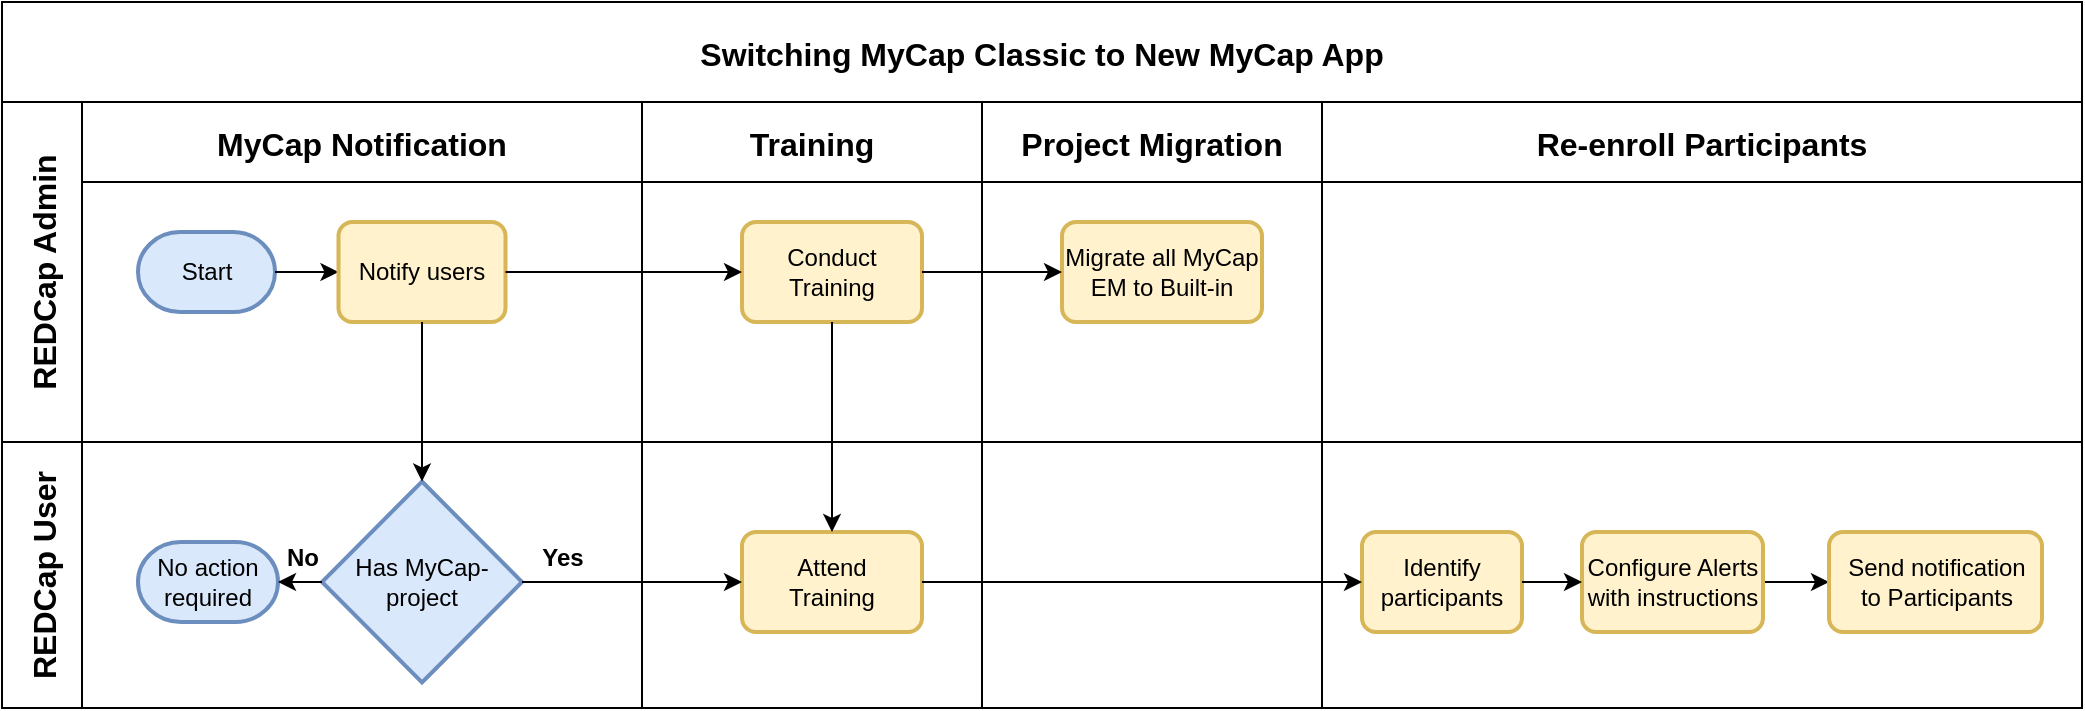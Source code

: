 <mxfile version="24.4.15" type="github">
  <diagram name="Page-1" id="wkQGDYJjsccqzzj5Fohd">
    <mxGraphModel dx="1418" dy="703" grid="1" gridSize="10" guides="1" tooltips="1" connect="1" arrows="1" fold="1" page="1" pageScale="1" pageWidth="1100" pageHeight="850" math="0" shadow="0">
      <root>
        <mxCell id="0" />
        <mxCell id="1" parent="0" />
        <mxCell id="8OKDDaI05LE1G_95-_yh-1" value="Switching MyCap Classic to New MyCap App" style="shape=table;childLayout=tableLayout;startSize=50;collapsible=0;recursiveResize=0;expand=0;fontSize=16;fontStyle=1" vertex="1" parent="1">
          <mxGeometry x="50" y="80" width="1040" height="353" as="geometry" />
        </mxCell>
        <mxCell id="8OKDDaI05LE1G_95-_yh-2" value="REDCap Admin" style="shape=tableRow;horizontal=0;swimlaneHead=0;swimlaneBody=0;top=0;left=0;strokeColor=inherit;bottom=0;right=0;dropTarget=0;fontStyle=1;fillColor=none;points=[[0,0.5],[1,0.5]];portConstraint=eastwest;startSize=40;collapsible=0;recursiveResize=0;expand=0;fontSize=16;" vertex="1" parent="8OKDDaI05LE1G_95-_yh-1">
          <mxGeometry y="50" width="1040" height="170" as="geometry" />
        </mxCell>
        <mxCell id="8OKDDaI05LE1G_95-_yh-43" value="MyCap Notification" style="swimlane;swimlaneHead=0;swimlaneBody=0;fontStyle=1;strokeColor=inherit;connectable=0;fillColor=none;startSize=40;collapsible=0;recursiveResize=0;expand=0;fontSize=16;" vertex="1" parent="8OKDDaI05LE1G_95-_yh-2">
          <mxGeometry x="40" width="280" height="170" as="geometry">
            <mxRectangle width="280" height="170" as="alternateBounds" />
          </mxGeometry>
        </mxCell>
        <mxCell id="8OKDDaI05LE1G_95-_yh-14" value="Start" style="strokeWidth=2;html=1;shape=mxgraph.flowchart.terminator;whiteSpace=wrap;fillColor=#dae8fc;strokeColor=#6c8ebf;" vertex="1" parent="8OKDDaI05LE1G_95-_yh-43">
          <mxGeometry x="28" y="65" width="68.5" height="40" as="geometry" />
        </mxCell>
        <mxCell id="8OKDDaI05LE1G_95-_yh-37" value="" style="endArrow=classic;html=1;rounded=0;entryX=0;entryY=0.5;entryDx=0;entryDy=0;" edge="1" parent="8OKDDaI05LE1G_95-_yh-43" source="8OKDDaI05LE1G_95-_yh-14" target="8OKDDaI05LE1G_95-_yh-19">
          <mxGeometry width="50" height="50" relative="1" as="geometry">
            <mxPoint x="246.5" y="180" as="sourcePoint" />
            <mxPoint x="296.5" y="130" as="targetPoint" />
          </mxGeometry>
        </mxCell>
        <mxCell id="8OKDDaI05LE1G_95-_yh-19" value="Notify users " style="rounded=1;whiteSpace=wrap;html=1;absoluteArcSize=1;arcSize=14;strokeWidth=2;fillColor=#fff2cc;strokeColor=#d6b656;" vertex="1" parent="8OKDDaI05LE1G_95-_yh-43">
          <mxGeometry x="128.25" y="60" width="83.5" height="50" as="geometry" />
        </mxCell>
        <mxCell id="8OKDDaI05LE1G_95-_yh-3" value="Training" style="swimlane;swimlaneHead=0;swimlaneBody=0;fontStyle=1;strokeColor=inherit;connectable=0;fillColor=none;startSize=40;collapsible=0;recursiveResize=0;expand=0;fontSize=16;" vertex="1" parent="8OKDDaI05LE1G_95-_yh-2">
          <mxGeometry x="320" width="170" height="170" as="geometry">
            <mxRectangle width="170" height="170" as="alternateBounds" />
          </mxGeometry>
        </mxCell>
        <mxCell id="8OKDDaI05LE1G_95-_yh-49" value="Conduct Training" style="rounded=1;whiteSpace=wrap;html=1;absoluteArcSize=1;arcSize=14;strokeWidth=2;fillColor=#fff2cc;strokeColor=#d6b656;" vertex="1" parent="8OKDDaI05LE1G_95-_yh-3">
          <mxGeometry x="50" y="60" width="90" height="50" as="geometry" />
        </mxCell>
        <mxCell id="8OKDDaI05LE1G_95-_yh-4" value="Project Migration" style="swimlane;swimlaneHead=0;swimlaneBody=0;fontStyle=1;strokeColor=inherit;connectable=0;fillColor=none;startSize=40;collapsible=0;recursiveResize=0;expand=0;fontSize=16;" vertex="1" parent="8OKDDaI05LE1G_95-_yh-2">
          <mxGeometry x="490" width="170" height="170" as="geometry">
            <mxRectangle width="170" height="170" as="alternateBounds" />
          </mxGeometry>
        </mxCell>
        <mxCell id="8OKDDaI05LE1G_95-_yh-29" value="Migrate all MyCap EM to Built-in" style="rounded=1;whiteSpace=wrap;html=1;absoluteArcSize=1;arcSize=14;strokeWidth=2;fillColor=#fff2cc;strokeColor=#d6b656;" vertex="1" parent="8OKDDaI05LE1G_95-_yh-4">
          <mxGeometry x="40" y="60" width="100" height="50" as="geometry" />
        </mxCell>
        <mxCell id="8OKDDaI05LE1G_95-_yh-5" value="Re-enroll Participants" style="swimlane;swimlaneHead=0;swimlaneBody=0;fontStyle=1;strokeColor=inherit;connectable=0;fillColor=none;startSize=40;collapsible=0;recursiveResize=0;expand=0;fontSize=16;" vertex="1" parent="8OKDDaI05LE1G_95-_yh-2">
          <mxGeometry x="660" width="380" height="170" as="geometry">
            <mxRectangle width="380" height="170" as="alternateBounds" />
          </mxGeometry>
        </mxCell>
        <mxCell id="8OKDDaI05LE1G_95-_yh-32" value="" style="endArrow=classic;html=1;rounded=0;exitX=1;exitY=0.5;exitDx=0;exitDy=0;entryX=0;entryY=0.5;entryDx=0;entryDy=0;" edge="1" parent="8OKDDaI05LE1G_95-_yh-2" source="8OKDDaI05LE1G_95-_yh-19" target="8OKDDaI05LE1G_95-_yh-49">
          <mxGeometry width="50" height="50" relative="1" as="geometry">
            <mxPoint x="258" y="180" as="sourcePoint" />
            <mxPoint x="358" y="85" as="targetPoint" />
          </mxGeometry>
        </mxCell>
        <mxCell id="8OKDDaI05LE1G_95-_yh-51" value="" style="endArrow=classic;html=1;rounded=0;exitX=1;exitY=0.5;exitDx=0;exitDy=0;entryX=0;entryY=0.5;entryDx=0;entryDy=0;" edge="1" parent="8OKDDaI05LE1G_95-_yh-2" source="8OKDDaI05LE1G_95-_yh-49" target="8OKDDaI05LE1G_95-_yh-29">
          <mxGeometry width="50" height="50" relative="1" as="geometry">
            <mxPoint x="500" y="160" as="sourcePoint" />
            <mxPoint x="550" y="110" as="targetPoint" />
          </mxGeometry>
        </mxCell>
        <mxCell id="8OKDDaI05LE1G_95-_yh-6" value="REDCap User" style="shape=tableRow;horizontal=0;swimlaneHead=0;swimlaneBody=0;top=0;left=0;strokeColor=inherit;bottom=0;right=0;dropTarget=0;fontStyle=1;fillColor=none;points=[[0,0.5],[1,0.5]];portConstraint=eastwest;startSize=40;collapsible=0;recursiveResize=0;expand=0;fontSize=16;" vertex="1" parent="8OKDDaI05LE1G_95-_yh-1">
          <mxGeometry y="220" width="1040" height="133" as="geometry" />
        </mxCell>
        <mxCell id="8OKDDaI05LE1G_95-_yh-44" style="swimlane;swimlaneHead=0;swimlaneBody=0;fontStyle=0;connectable=0;strokeColor=inherit;fillColor=none;startSize=0;collapsible=0;recursiveResize=0;expand=0;fontSize=16;" vertex="1" parent="8OKDDaI05LE1G_95-_yh-6">
          <mxGeometry x="40" width="280" height="133" as="geometry">
            <mxRectangle width="280" height="133" as="alternateBounds" />
          </mxGeometry>
        </mxCell>
        <mxCell id="8OKDDaI05LE1G_95-_yh-15" value="Has MyCap-project" style="strokeWidth=2;html=1;shape=mxgraph.flowchart.decision;whiteSpace=wrap;fillColor=#dae8fc;strokeColor=#6c8ebf;" vertex="1" parent="8OKDDaI05LE1G_95-_yh-44">
          <mxGeometry x="120" y="19.75" width="100" height="100.5" as="geometry" />
        </mxCell>
        <mxCell id="8OKDDaI05LE1G_95-_yh-23" value="No action required" style="strokeWidth=2;html=1;shape=mxgraph.flowchart.terminator;whiteSpace=wrap;fillColor=#dae8fc;strokeColor=#6c8ebf;" vertex="1" parent="8OKDDaI05LE1G_95-_yh-44">
          <mxGeometry x="28" y="50" width="70" height="40" as="geometry" />
        </mxCell>
        <mxCell id="8OKDDaI05LE1G_95-_yh-25" value="" style="endArrow=classic;html=1;rounded=0;exitX=0;exitY=0.5;exitDx=0;exitDy=0;exitPerimeter=0;" edge="1" parent="8OKDDaI05LE1G_95-_yh-44" source="8OKDDaI05LE1G_95-_yh-15">
          <mxGeometry width="50" height="50" relative="1" as="geometry">
            <mxPoint x="518" y="60" as="sourcePoint" />
            <mxPoint x="98" y="70" as="targetPoint" />
          </mxGeometry>
        </mxCell>
        <mxCell id="8OKDDaI05LE1G_95-_yh-31" value="No" style="text;html=1;align=center;verticalAlign=middle;resizable=0;points=[];autosize=1;strokeColor=none;fillColor=none;fontStyle=1" vertex="1" parent="8OKDDaI05LE1G_95-_yh-44">
          <mxGeometry x="90" y="43" width="40" height="30" as="geometry" />
        </mxCell>
        <mxCell id="8OKDDaI05LE1G_95-_yh-30" value="Yes" style="text;html=1;align=center;verticalAlign=middle;resizable=0;points=[];autosize=1;strokeColor=none;fillColor=none;fontStyle=1" vertex="1" parent="8OKDDaI05LE1G_95-_yh-44">
          <mxGeometry x="220" y="43" width="40" height="30" as="geometry" />
        </mxCell>
        <mxCell id="8OKDDaI05LE1G_95-_yh-7" value="" style="swimlane;swimlaneHead=0;swimlaneBody=0;fontStyle=0;connectable=0;strokeColor=inherit;fillColor=none;startSize=0;collapsible=0;recursiveResize=0;expand=0;fontSize=16;" vertex="1" parent="8OKDDaI05LE1G_95-_yh-6">
          <mxGeometry x="320" width="170" height="133" as="geometry">
            <mxRectangle width="170" height="133" as="alternateBounds" />
          </mxGeometry>
        </mxCell>
        <mxCell id="8OKDDaI05LE1G_95-_yh-24" value="Attend&lt;br&gt;Training" style="rounded=1;whiteSpace=wrap;html=1;absoluteArcSize=1;arcSize=14;strokeWidth=2;fillColor=#fff2cc;strokeColor=#d6b656;" vertex="1" parent="8OKDDaI05LE1G_95-_yh-7">
          <mxGeometry x="50" y="45" width="90" height="50" as="geometry" />
        </mxCell>
        <mxCell id="8OKDDaI05LE1G_95-_yh-8" value="" style="swimlane;swimlaneHead=0;swimlaneBody=0;fontStyle=0;connectable=0;strokeColor=inherit;fillColor=none;startSize=0;collapsible=0;recursiveResize=0;expand=0;fontSize=16;" vertex="1" parent="8OKDDaI05LE1G_95-_yh-6">
          <mxGeometry x="490" width="170" height="133" as="geometry">
            <mxRectangle width="170" height="133" as="alternateBounds" />
          </mxGeometry>
        </mxCell>
        <mxCell id="8OKDDaI05LE1G_95-_yh-9" value="" style="swimlane;swimlaneHead=0;swimlaneBody=0;fontStyle=0;connectable=0;strokeColor=#d6b656;fillColor=#fff2cc;startSize=0;collapsible=0;recursiveResize=0;expand=0;fontSize=16;" vertex="1" parent="8OKDDaI05LE1G_95-_yh-6">
          <mxGeometry x="660" width="380" height="133" as="geometry">
            <mxRectangle width="380" height="133" as="alternateBounds" />
          </mxGeometry>
        </mxCell>
        <mxCell id="8OKDDaI05LE1G_95-_yh-33" value="Identify participants" style="rounded=1;whiteSpace=wrap;html=1;absoluteArcSize=1;arcSize=14;strokeWidth=2;fillColor=#fff2cc;strokeColor=#d6b656;" vertex="1" parent="8OKDDaI05LE1G_95-_yh-9">
          <mxGeometry x="20" y="45" width="80" height="50" as="geometry" />
        </mxCell>
        <mxCell id="8OKDDaI05LE1G_95-_yh-41" style="edgeStyle=orthogonalEdgeStyle;rounded=0;orthogonalLoop=1;jettySize=auto;html=1;exitX=1;exitY=0.5;exitDx=0;exitDy=0;entryX=0;entryY=0.5;entryDx=0;entryDy=0;" edge="1" parent="8OKDDaI05LE1G_95-_yh-9" source="8OKDDaI05LE1G_95-_yh-35" target="8OKDDaI05LE1G_95-_yh-39">
          <mxGeometry relative="1" as="geometry" />
        </mxCell>
        <mxCell id="8OKDDaI05LE1G_95-_yh-35" value="Configure Alerts with instructions" style="rounded=1;whiteSpace=wrap;html=1;absoluteArcSize=1;arcSize=14;strokeWidth=2;fillColor=#fff2cc;strokeColor=#d6b656;" vertex="1" parent="8OKDDaI05LE1G_95-_yh-9">
          <mxGeometry x="130" y="45" width="90.5" height="50" as="geometry" />
        </mxCell>
        <mxCell id="8OKDDaI05LE1G_95-_yh-39" value="Send notification&lt;br&gt; to Participants" style="rounded=1;whiteSpace=wrap;html=1;absoluteArcSize=1;arcSize=14;strokeWidth=2;fillColor=#fff2cc;strokeColor=#d6b656;" vertex="1" parent="8OKDDaI05LE1G_95-_yh-9">
          <mxGeometry x="253.5" y="45" width="106.5" height="50" as="geometry" />
        </mxCell>
        <mxCell id="8OKDDaI05LE1G_95-_yh-40" value="" style="endArrow=classic;html=1;rounded=0;exitX=1;exitY=0.5;exitDx=0;exitDy=0;entryX=0;entryY=0.5;entryDx=0;entryDy=0;" edge="1" parent="8OKDDaI05LE1G_95-_yh-9" source="8OKDDaI05LE1G_95-_yh-33" target="8OKDDaI05LE1G_95-_yh-35">
          <mxGeometry width="50" height="50" relative="1" as="geometry">
            <mxPoint x="-300" y="50" as="sourcePoint" />
            <mxPoint x="-250" as="targetPoint" />
          </mxGeometry>
        </mxCell>
        <mxCell id="8OKDDaI05LE1G_95-_yh-34" value="" style="endArrow=classic;html=1;rounded=0;exitX=1;exitY=0.5;exitDx=0;exitDy=0;entryX=0;entryY=0.5;entryDx=0;entryDy=0;" edge="1" parent="8OKDDaI05LE1G_95-_yh-6" source="8OKDDaI05LE1G_95-_yh-24" target="8OKDDaI05LE1G_95-_yh-33">
          <mxGeometry width="50" height="50" relative="1" as="geometry">
            <mxPoint x="280" y="50" as="sourcePoint" />
            <mxPoint x="330" as="targetPoint" />
          </mxGeometry>
        </mxCell>
        <mxCell id="8OKDDaI05LE1G_95-_yh-26" value="" style="endArrow=classic;html=1;rounded=0;exitX=1;exitY=0.5;exitDx=0;exitDy=0;exitPerimeter=0;entryX=0;entryY=0.5;entryDx=0;entryDy=0;" edge="1" parent="8OKDDaI05LE1G_95-_yh-6" source="8OKDDaI05LE1G_95-_yh-15" target="8OKDDaI05LE1G_95-_yh-24">
          <mxGeometry width="50" height="50" relative="1" as="geometry">
            <mxPoint x="550" y="120" as="sourcePoint" />
            <mxPoint x="590" y="70" as="targetPoint" />
          </mxGeometry>
        </mxCell>
        <mxCell id="8OKDDaI05LE1G_95-_yh-21" value="" style="endArrow=classic;html=1;rounded=0;exitX=0.5;exitY=1;exitDx=0;exitDy=0;entryX=0.5;entryY=0;entryDx=0;entryDy=0;entryPerimeter=0;" edge="1" parent="8OKDDaI05LE1G_95-_yh-1" source="8OKDDaI05LE1G_95-_yh-19" target="8OKDDaI05LE1G_95-_yh-15">
          <mxGeometry width="50" height="50" relative="1" as="geometry">
            <mxPoint x="170" y="260" as="sourcePoint" />
            <mxPoint x="240" y="190" as="targetPoint" />
          </mxGeometry>
        </mxCell>
        <mxCell id="8OKDDaI05LE1G_95-_yh-50" value="" style="endArrow=classic;html=1;rounded=0;exitX=0.5;exitY=1;exitDx=0;exitDy=0;" edge="1" parent="8OKDDaI05LE1G_95-_yh-1" source="8OKDDaI05LE1G_95-_yh-49" target="8OKDDaI05LE1G_95-_yh-24">
          <mxGeometry width="50" height="50" relative="1" as="geometry">
            <mxPoint x="600" y="320" as="sourcePoint" />
            <mxPoint x="650" y="270" as="targetPoint" />
          </mxGeometry>
        </mxCell>
      </root>
    </mxGraphModel>
  </diagram>
</mxfile>

